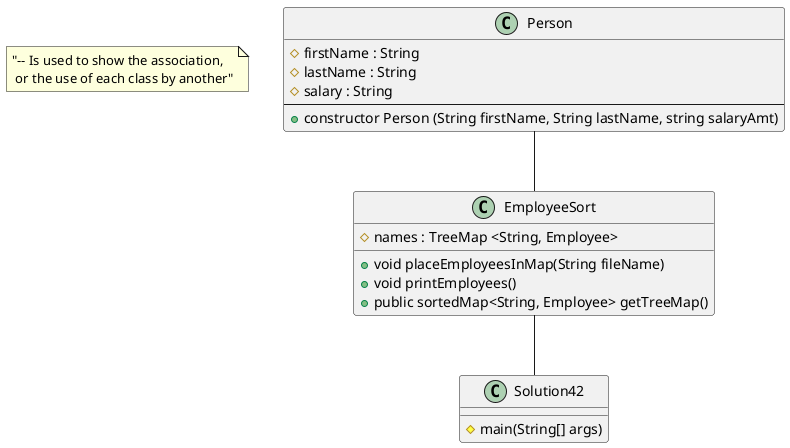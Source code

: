 @startuml
'https://plantuml.com/sequence-diagram

note as N1
  "-- Is used to show the association,
   or the use of each class by another"
end note

class Person{
# firstName : String
# lastName : String
# salary : String
--
+ constructor Person (String firstName, String lastName, string salaryAmt)
}
Person -- EmployeeSort


class EmployeeSort{
# names : TreeMap <String, Employee>
__
+ void placeEmployeesInMap(String fileName)
+ void printEmployees()
+ public sortedMap<String, Employee> getTreeMap()
}
EmployeeSort -- Solution42

class Solution42{
# main(String[] args)
}
@enduml